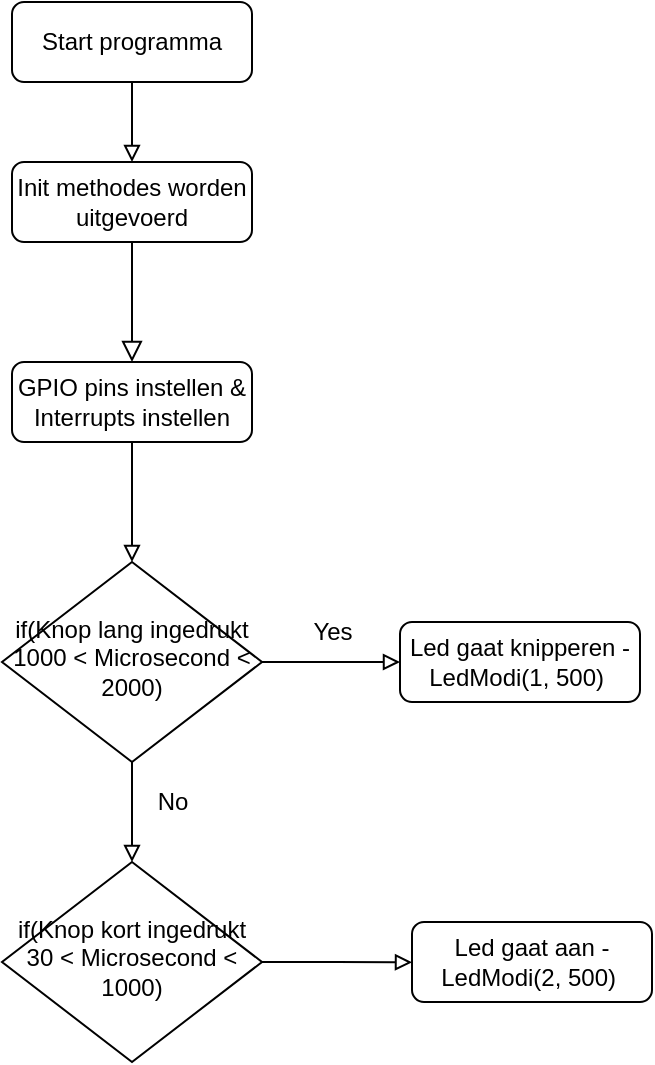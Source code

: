 <mxfile version="20.8.10" type="device"><diagram id="C5RBs43oDa-KdzZeNtuy" name="Page-1"><mxGraphModel dx="1877" dy="1798" grid="1" gridSize="10" guides="1" tooltips="1" connect="1" arrows="1" fold="1" page="1" pageScale="1" pageWidth="827" pageHeight="1169" math="0" shadow="0"><root><mxCell id="WIyWlLk6GJQsqaUBKTNV-0"/><mxCell id="WIyWlLk6GJQsqaUBKTNV-1" parent="WIyWlLk6GJQsqaUBKTNV-0"/><mxCell id="WIyWlLk6GJQsqaUBKTNV-2" value="" style="rounded=0;html=1;jettySize=auto;orthogonalLoop=1;fontSize=11;endArrow=block;endFill=0;endSize=8;strokeWidth=1;shadow=0;labelBackgroundColor=none;edgeStyle=orthogonalEdgeStyle;entryX=0.5;entryY=0;entryDx=0;entryDy=0;" parent="WIyWlLk6GJQsqaUBKTNV-1" source="WIyWlLk6GJQsqaUBKTNV-3" target="M3ovZJkOu1BVaGiFMc50-0" edge="1"><mxGeometry relative="1" as="geometry"><mxPoint x="-5" y="130" as="targetPoint"/></mxGeometry></mxCell><mxCell id="WIyWlLk6GJQsqaUBKTNV-3" value="Init methodes worden uitgevoerd" style="rounded=1;whiteSpace=wrap;html=1;fontSize=12;glass=0;strokeWidth=1;shadow=0;" parent="WIyWlLk6GJQsqaUBKTNV-1" vertex="1"><mxGeometry x="-65" y="40" width="120" height="40" as="geometry"/></mxCell><mxCell id="M3ovZJkOu1BVaGiFMc50-11" style="edgeStyle=orthogonalEdgeStyle;rounded=0;orthogonalLoop=1;jettySize=auto;html=1;exitX=1;exitY=0.5;exitDx=0;exitDy=0;fontFamily=Helvetica;endArrow=block;endFill=0;" edge="1" parent="WIyWlLk6GJQsqaUBKTNV-1" source="WIyWlLk6GJQsqaUBKTNV-10"><mxGeometry relative="1" as="geometry"><mxPoint x="135" y="440.167" as="targetPoint"/></mxGeometry></mxCell><mxCell id="WIyWlLk6GJQsqaUBKTNV-10" value="if(Knop kort ingedrukt 30 &amp;lt; Microsecond &amp;lt; 1000)" style="rhombus;whiteSpace=wrap;html=1;shadow=0;fontFamily=Helvetica;fontSize=12;align=center;strokeWidth=1;spacing=6;spacingTop=-4;" parent="WIyWlLk6GJQsqaUBKTNV-1" vertex="1"><mxGeometry x="-70" y="390" width="130" height="100" as="geometry"/></mxCell><mxCell id="M3ovZJkOu1BVaGiFMc50-4" style="edgeStyle=orthogonalEdgeStyle;rounded=0;orthogonalLoop=1;jettySize=auto;html=1;exitX=0.5;exitY=1;exitDx=0;exitDy=0;entryX=0.5;entryY=0;entryDx=0;entryDy=0;fontFamily=Helvetica;endArrow=block;endFill=0;" edge="1" parent="WIyWlLk6GJQsqaUBKTNV-1" source="M3ovZJkOu1BVaGiFMc50-0" target="M3ovZJkOu1BVaGiFMc50-2"><mxGeometry relative="1" as="geometry"/></mxCell><mxCell id="M3ovZJkOu1BVaGiFMc50-0" value="GPIO pins instellen &amp;amp;&lt;br&gt;Interrupts instellen" style="rounded=1;whiteSpace=wrap;html=1;fontSize=12;glass=0;strokeWidth=1;shadow=0;" vertex="1" parent="WIyWlLk6GJQsqaUBKTNV-1"><mxGeometry x="-65" y="140" width="120" height="40" as="geometry"/></mxCell><mxCell id="M3ovZJkOu1BVaGiFMc50-5" style="edgeStyle=orthogonalEdgeStyle;rounded=0;orthogonalLoop=1;jettySize=auto;html=1;exitX=0.5;exitY=1;exitDx=0;exitDy=0;fontFamily=Helvetica;endArrow=block;endFill=0;" edge="1" parent="WIyWlLk6GJQsqaUBKTNV-1" source="M3ovZJkOu1BVaGiFMc50-2" target="WIyWlLk6GJQsqaUBKTNV-10"><mxGeometry relative="1" as="geometry"/></mxCell><mxCell id="M3ovZJkOu1BVaGiFMc50-8" style="edgeStyle=orthogonalEdgeStyle;rounded=0;orthogonalLoop=1;jettySize=auto;html=1;exitX=1;exitY=0.5;exitDx=0;exitDy=0;entryX=0;entryY=0.5;entryDx=0;entryDy=0;fontFamily=Helvetica;endArrow=block;endFill=0;" edge="1" parent="WIyWlLk6GJQsqaUBKTNV-1" source="M3ovZJkOu1BVaGiFMc50-2" target="M3ovZJkOu1BVaGiFMc50-7"><mxGeometry relative="1" as="geometry"/></mxCell><mxCell id="M3ovZJkOu1BVaGiFMc50-2" value="if(Knop lang ingedrukt 1000 &amp;lt; Microsecond &amp;lt; 2000)" style="rhombus;whiteSpace=wrap;html=1;shadow=0;fontFamily=Helvetica;fontSize=12;align=center;strokeWidth=1;spacing=6;spacingTop=-4;" vertex="1" parent="WIyWlLk6GJQsqaUBKTNV-1"><mxGeometry x="-70" y="240" width="130" height="100" as="geometry"/></mxCell><mxCell id="M3ovZJkOu1BVaGiFMc50-6" value="No" style="text;html=1;align=center;verticalAlign=middle;resizable=0;points=[];autosize=1;strokeColor=none;fillColor=none;fontFamily=Helvetica;" vertex="1" parent="WIyWlLk6GJQsqaUBKTNV-1"><mxGeometry x="-5" y="345" width="40" height="30" as="geometry"/></mxCell><mxCell id="M3ovZJkOu1BVaGiFMc50-7" value="Led gaat knipperen - LedModi(1, 500)&amp;nbsp;" style="rounded=1;whiteSpace=wrap;html=1;fontSize=12;glass=0;strokeWidth=1;shadow=0;" vertex="1" parent="WIyWlLk6GJQsqaUBKTNV-1"><mxGeometry x="129" y="270" width="120" height="40" as="geometry"/></mxCell><mxCell id="M3ovZJkOu1BVaGiFMc50-9" value="Yes" style="text;html=1;align=center;verticalAlign=middle;resizable=0;points=[];autosize=1;strokeColor=none;fillColor=none;fontFamily=Helvetica;" vertex="1" parent="WIyWlLk6GJQsqaUBKTNV-1"><mxGeometry x="75" y="260" width="40" height="30" as="geometry"/></mxCell><mxCell id="M3ovZJkOu1BVaGiFMc50-12" value="Led gaat aan - LedModi(2, 500)&amp;nbsp;" style="rounded=1;whiteSpace=wrap;html=1;fontSize=12;glass=0;strokeWidth=1;shadow=0;" vertex="1" parent="WIyWlLk6GJQsqaUBKTNV-1"><mxGeometry x="135" y="420" width="120" height="40" as="geometry"/></mxCell><mxCell id="M3ovZJkOu1BVaGiFMc50-14" style="edgeStyle=orthogonalEdgeStyle;rounded=0;orthogonalLoop=1;jettySize=auto;html=1;exitX=0.5;exitY=1;exitDx=0;exitDy=0;entryX=0.5;entryY=0;entryDx=0;entryDy=0;fontFamily=Helvetica;endArrow=block;endFill=0;" edge="1" parent="WIyWlLk6GJQsqaUBKTNV-1" source="M3ovZJkOu1BVaGiFMc50-13" target="WIyWlLk6GJQsqaUBKTNV-3"><mxGeometry relative="1" as="geometry"/></mxCell><mxCell id="M3ovZJkOu1BVaGiFMc50-13" value="Start programma" style="rounded=1;whiteSpace=wrap;html=1;fontSize=12;glass=0;strokeWidth=1;shadow=0;" vertex="1" parent="WIyWlLk6GJQsqaUBKTNV-1"><mxGeometry x="-65" y="-40" width="120" height="40" as="geometry"/></mxCell></root></mxGraphModel></diagram></mxfile>